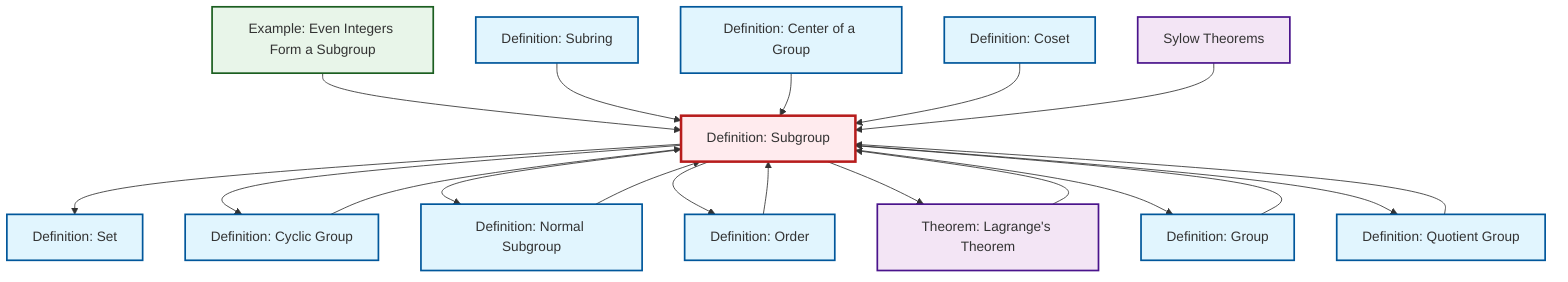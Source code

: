 graph TD
    classDef definition fill:#e1f5fe,stroke:#01579b,stroke-width:2px
    classDef theorem fill:#f3e5f5,stroke:#4a148c,stroke-width:2px
    classDef axiom fill:#fff3e0,stroke:#e65100,stroke-width:2px
    classDef example fill:#e8f5e9,stroke:#1b5e20,stroke-width:2px
    classDef current fill:#ffebee,stroke:#b71c1c,stroke-width:3px
    def-subgroup["Definition: Subgroup"]:::definition
    def-normal-subgroup["Definition: Normal Subgroup"]:::definition
    thm-sylow["Sylow Theorems"]:::theorem
    thm-lagrange["Theorem: Lagrange's Theorem"]:::theorem
    def-center-of-group["Definition: Center of a Group"]:::definition
    def-order["Definition: Order"]:::definition
    def-coset["Definition: Coset"]:::definition
    def-cyclic-group["Definition: Cyclic Group"]:::definition
    def-set["Definition: Set"]:::definition
    def-quotient-group["Definition: Quotient Group"]:::definition
    def-subring["Definition: Subring"]:::definition
    ex-even-integers-subgroup["Example: Even Integers Form a Subgroup"]:::example
    def-group["Definition: Group"]:::definition
    def-subgroup --> def-set
    def-subgroup --> def-cyclic-group
    def-quotient-group --> def-subgroup
    def-subgroup --> def-normal-subgroup
    ex-even-integers-subgroup --> def-subgroup
    thm-lagrange --> def-subgroup
    def-order --> def-subgroup
    def-subring --> def-subgroup
    def-center-of-group --> def-subgroup
    def-subgroup --> def-order
    def-coset --> def-subgroup
    def-cyclic-group --> def-subgroup
    thm-sylow --> def-subgroup
    def-subgroup --> thm-lagrange
    def-subgroup --> def-group
    def-normal-subgroup --> def-subgroup
    def-group --> def-subgroup
    def-subgroup --> def-quotient-group
    class def-subgroup current
